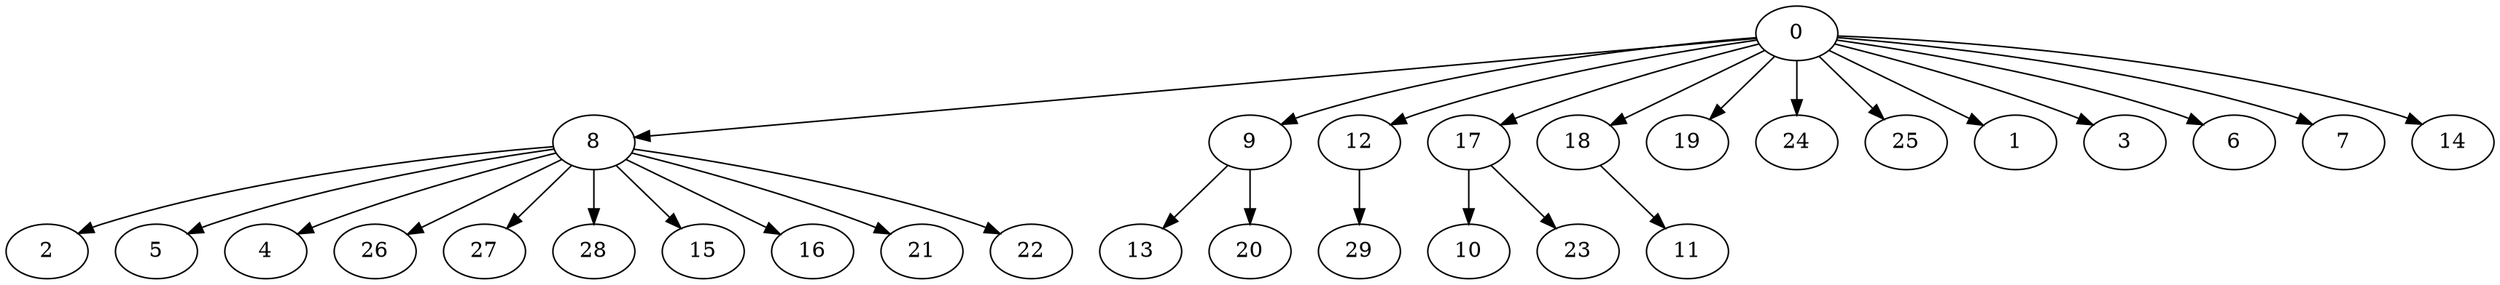 digraph {
	0 [label=0]
	8 [label=8]
	9 [label=9]
	12 [label=12]
	17 [label=17]
	18 [label=18]
	19 [label=19]
	24 [label=24]
	25 [label=25]
	1 [label=1]
	3 [label=3]
	6 [label=6]
	7 [label=7]
	14 [label=14]
	2 [label=2]
	5 [label=5]
	4 [label=4]
	26 [label=26]
	27 [label=27]
	28 [label=28]
	15 [label=15]
	16 [label=16]
	21 [label=21]
	22 [label=22]
	13 [label=13]
	20 [label=20]
	29 [label=29]
	10 [label=10]
	23 [label=23]
	11 [label=11]
	0 -> 8
	0 -> 9
	0 -> 12
	0 -> 17
	0 -> 18
	0 -> 19
	0 -> 24
	0 -> 25
	0 -> 1
	0 -> 3
	0 -> 6
	0 -> 7
	0 -> 14
	8 -> 2
	8 -> 5
	8 -> 4
	8 -> 26
	8 -> 27
	8 -> 28
	8 -> 15
	8 -> 16
	8 -> 21
	8 -> 22
	9 -> 13
	9 -> 20
	12 -> 29
	17 -> 10
	17 -> 23
	18 -> 11
}
